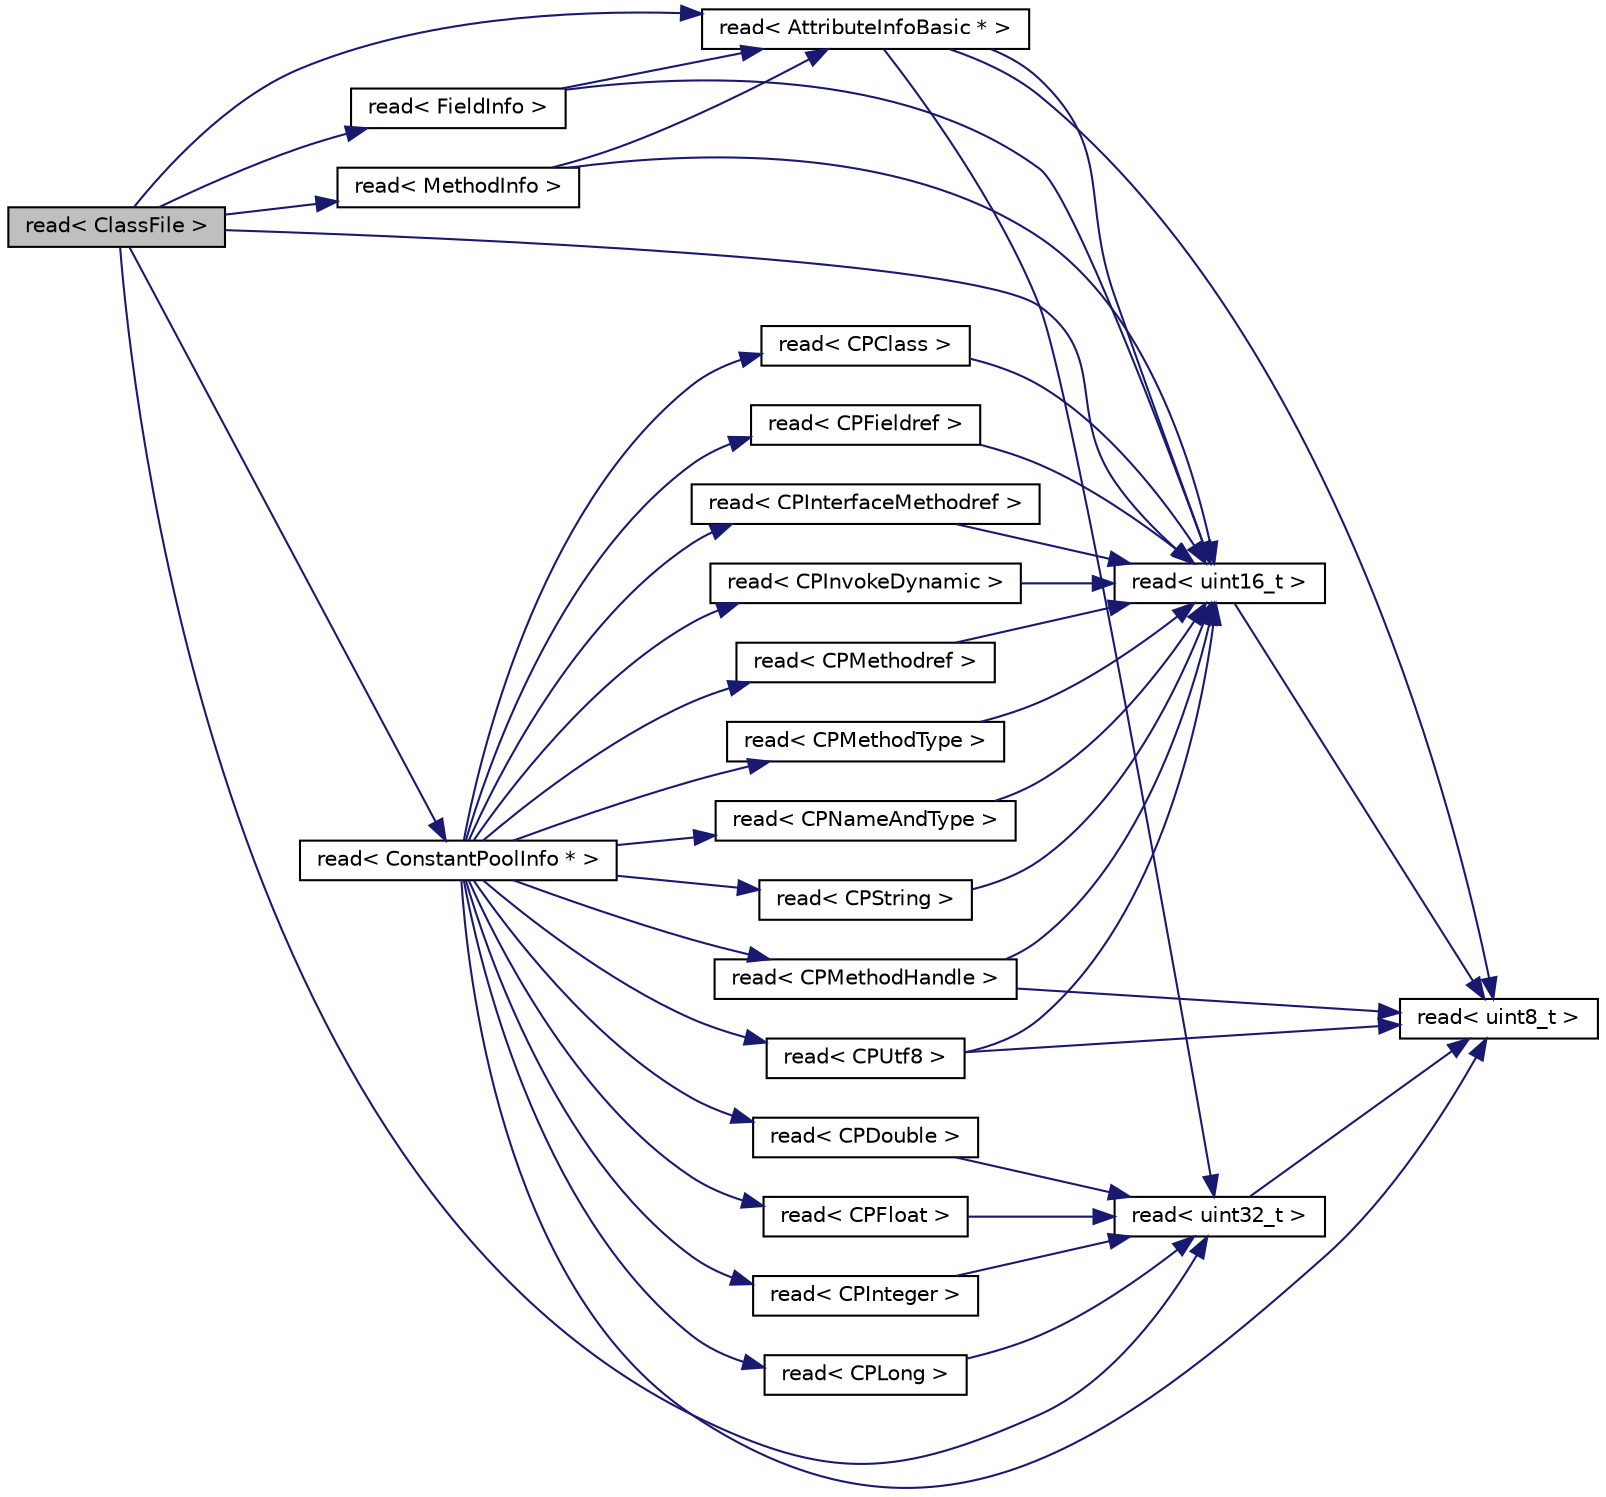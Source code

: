 digraph "read&lt; ClassFile &gt;"
{
 // LATEX_PDF_SIZE
  edge [fontname="Helvetica",fontsize="10",labelfontname="Helvetica",labelfontsize="10"];
  node [fontname="Helvetica",fontsize="10",shape=record];
  rankdir="LR";
  Node1 [label="read\< ClassFile \>",height=0.2,width=0.4,color="black", fillcolor="grey75", style="filled", fontcolor="black",tooltip=" "];
  Node1 -> Node2 [color="midnightblue",fontsize="10",style="solid"];
  Node2 [label="read\< AttributeInfoBasic * \>",height=0.2,width=0.4,color="black", fillcolor="white", style="filled",URL="$_tipos_8cpp.html#a4881b63e9f17ad6fb4e34aa40bf5f547",tooltip=" "];
  Node2 -> Node3 [color="midnightblue",fontsize="10",style="solid"];
  Node3 [label="read\< uint16_t \>",height=0.2,width=0.4,color="black", fillcolor="white", style="filled",URL="$_tipos_8cpp.html#acb337e0b996b7eb4f83d197c9b1a12f9",tooltip=" "];
  Node3 -> Node4 [color="midnightblue",fontsize="10",style="solid"];
  Node4 [label="read\< uint8_t \>",height=0.2,width=0.4,color="black", fillcolor="white", style="filled",URL="$_tipos_8cpp.html#a84a58ce8de91bb008e62bd8d7576bcf9",tooltip=" "];
  Node2 -> Node5 [color="midnightblue",fontsize="10",style="solid"];
  Node5 [label="read\< uint32_t \>",height=0.2,width=0.4,color="black", fillcolor="white", style="filled",URL="$_tipos_8cpp.html#ae516ebe405aedf431427028480752c0b",tooltip=" "];
  Node5 -> Node4 [color="midnightblue",fontsize="10",style="solid"];
  Node2 -> Node4 [color="midnightblue",fontsize="10",style="solid"];
  Node1 -> Node6 [color="midnightblue",fontsize="10",style="solid"];
  Node6 [label="read\< ConstantPoolInfo * \>",height=0.2,width=0.4,color="black", fillcolor="white", style="filled",URL="$_tipos_8cpp.html#a0d11f03c1a484a81df50ffb904327b2d",tooltip=" "];
  Node6 -> Node7 [color="midnightblue",fontsize="10",style="solid"];
  Node7 [label="read\< CPClass \>",height=0.2,width=0.4,color="black", fillcolor="white", style="filled",URL="$_tipos_8cpp.html#a894499df7cc940f3b4d6bbc1b727f043",tooltip=" "];
  Node7 -> Node3 [color="midnightblue",fontsize="10",style="solid"];
  Node6 -> Node8 [color="midnightblue",fontsize="10",style="solid"];
  Node8 [label="read\< CPDouble \>",height=0.2,width=0.4,color="black", fillcolor="white", style="filled",URL="$_tipos_8cpp.html#a76eb736a0e337a75e6db5b4ac9b12f20",tooltip=" "];
  Node8 -> Node5 [color="midnightblue",fontsize="10",style="solid"];
  Node6 -> Node9 [color="midnightblue",fontsize="10",style="solid"];
  Node9 [label="read\< CPFieldref \>",height=0.2,width=0.4,color="black", fillcolor="white", style="filled",URL="$_tipos_8cpp.html#aacff615cadaf3b7eb1d8a57bd3f0e07d",tooltip=" "];
  Node9 -> Node3 [color="midnightblue",fontsize="10",style="solid"];
  Node6 -> Node10 [color="midnightblue",fontsize="10",style="solid"];
  Node10 [label="read\< CPFloat \>",height=0.2,width=0.4,color="black", fillcolor="white", style="filled",URL="$_tipos_8cpp.html#abc3774e2dcf024dac73355c4f0c9519d",tooltip=" "];
  Node10 -> Node5 [color="midnightblue",fontsize="10",style="solid"];
  Node6 -> Node11 [color="midnightblue",fontsize="10",style="solid"];
  Node11 [label="read\< CPInteger \>",height=0.2,width=0.4,color="black", fillcolor="white", style="filled",URL="$_tipos_8cpp.html#ac69aa78f8c49bd654be9e898a748eaab",tooltip=" "];
  Node11 -> Node5 [color="midnightblue",fontsize="10",style="solid"];
  Node6 -> Node12 [color="midnightblue",fontsize="10",style="solid"];
  Node12 [label="read\< CPInterfaceMethodref \>",height=0.2,width=0.4,color="black", fillcolor="white", style="filled",URL="$_tipos_8cpp.html#a2a16158434135070eb26957637b48baa",tooltip=" "];
  Node12 -> Node3 [color="midnightblue",fontsize="10",style="solid"];
  Node6 -> Node13 [color="midnightblue",fontsize="10",style="solid"];
  Node13 [label="read\< CPInvokeDynamic \>",height=0.2,width=0.4,color="black", fillcolor="white", style="filled",URL="$_tipos_8cpp.html#a32183838ed3a43e61f8d01dc41940890",tooltip=" "];
  Node13 -> Node3 [color="midnightblue",fontsize="10",style="solid"];
  Node6 -> Node14 [color="midnightblue",fontsize="10",style="solid"];
  Node14 [label="read\< CPLong \>",height=0.2,width=0.4,color="black", fillcolor="white", style="filled",URL="$_tipos_8cpp.html#a08919c9101c2a6d4116e52662a8c3094",tooltip=" "];
  Node14 -> Node5 [color="midnightblue",fontsize="10",style="solid"];
  Node6 -> Node15 [color="midnightblue",fontsize="10",style="solid"];
  Node15 [label="read\< CPMethodHandle \>",height=0.2,width=0.4,color="black", fillcolor="white", style="filled",URL="$_tipos_8cpp.html#a86d8aed4f5292fc0d64b016466d4034c",tooltip=" "];
  Node15 -> Node3 [color="midnightblue",fontsize="10",style="solid"];
  Node15 -> Node4 [color="midnightblue",fontsize="10",style="solid"];
  Node6 -> Node16 [color="midnightblue",fontsize="10",style="solid"];
  Node16 [label="read\< CPMethodref \>",height=0.2,width=0.4,color="black", fillcolor="white", style="filled",URL="$_tipos_8cpp.html#a606cf237b938cea3bfef5be958e12f72",tooltip=" "];
  Node16 -> Node3 [color="midnightblue",fontsize="10",style="solid"];
  Node6 -> Node17 [color="midnightblue",fontsize="10",style="solid"];
  Node17 [label="read\< CPMethodType \>",height=0.2,width=0.4,color="black", fillcolor="white", style="filled",URL="$_tipos_8cpp.html#a45991bdfbd70eb9dbad1da90bcf6b184",tooltip=" "];
  Node17 -> Node3 [color="midnightblue",fontsize="10",style="solid"];
  Node6 -> Node18 [color="midnightblue",fontsize="10",style="solid"];
  Node18 [label="read\< CPNameAndType \>",height=0.2,width=0.4,color="black", fillcolor="white", style="filled",URL="$_tipos_8cpp.html#a2d8c2bb663df696204834c6b7b98edd5",tooltip=" "];
  Node18 -> Node3 [color="midnightblue",fontsize="10",style="solid"];
  Node6 -> Node19 [color="midnightblue",fontsize="10",style="solid"];
  Node19 [label="read\< CPString \>",height=0.2,width=0.4,color="black", fillcolor="white", style="filled",URL="$_tipos_8cpp.html#a705e0e1fbd1153df7aaf96c65b90ed32",tooltip=" "];
  Node19 -> Node3 [color="midnightblue",fontsize="10",style="solid"];
  Node6 -> Node20 [color="midnightblue",fontsize="10",style="solid"];
  Node20 [label="read\< CPUtf8 \>",height=0.2,width=0.4,color="black", fillcolor="white", style="filled",URL="$_tipos_8cpp.html#a5ec22caf1feca08be5d198edc72618e7",tooltip=" "];
  Node20 -> Node3 [color="midnightblue",fontsize="10",style="solid"];
  Node20 -> Node4 [color="midnightblue",fontsize="10",style="solid"];
  Node6 -> Node4 [color="midnightblue",fontsize="10",style="solid"];
  Node1 -> Node21 [color="midnightblue",fontsize="10",style="solid"];
  Node21 [label="read\< FieldInfo \>",height=0.2,width=0.4,color="black", fillcolor="white", style="filled",URL="$_tipos_8cpp.html#a45a09c5c6bf135bd1d99921f59745253",tooltip=" "];
  Node21 -> Node2 [color="midnightblue",fontsize="10",style="solid"];
  Node21 -> Node3 [color="midnightblue",fontsize="10",style="solid"];
  Node1 -> Node22 [color="midnightblue",fontsize="10",style="solid"];
  Node22 [label="read\< MethodInfo \>",height=0.2,width=0.4,color="black", fillcolor="white", style="filled",URL="$_tipos_8cpp.html#a4c0ab33518c20b6a1aecb160562e8edb",tooltip=" "];
  Node22 -> Node2 [color="midnightblue",fontsize="10",style="solid"];
  Node22 -> Node3 [color="midnightblue",fontsize="10",style="solid"];
  Node1 -> Node3 [color="midnightblue",fontsize="10",style="solid"];
  Node1 -> Node5 [color="midnightblue",fontsize="10",style="solid"];
}
